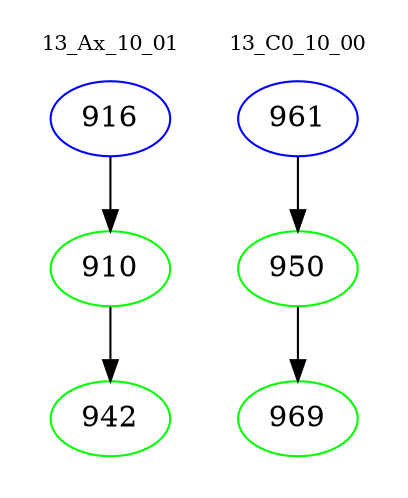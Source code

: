 digraph{
subgraph cluster_0 {
color = white
label = "13_Ax_10_01";
fontsize=10;
T0_916 [label="916", color="blue"]
T0_916 -> T0_910 [color="black"]
T0_910 [label="910", color="green"]
T0_910 -> T0_942 [color="black"]
T0_942 [label="942", color="green"]
}
subgraph cluster_1 {
color = white
label = "13_C0_10_00";
fontsize=10;
T1_961 [label="961", color="blue"]
T1_961 -> T1_950 [color="black"]
T1_950 [label="950", color="green"]
T1_950 -> T1_969 [color="black"]
T1_969 [label="969", color="green"]
}
}
